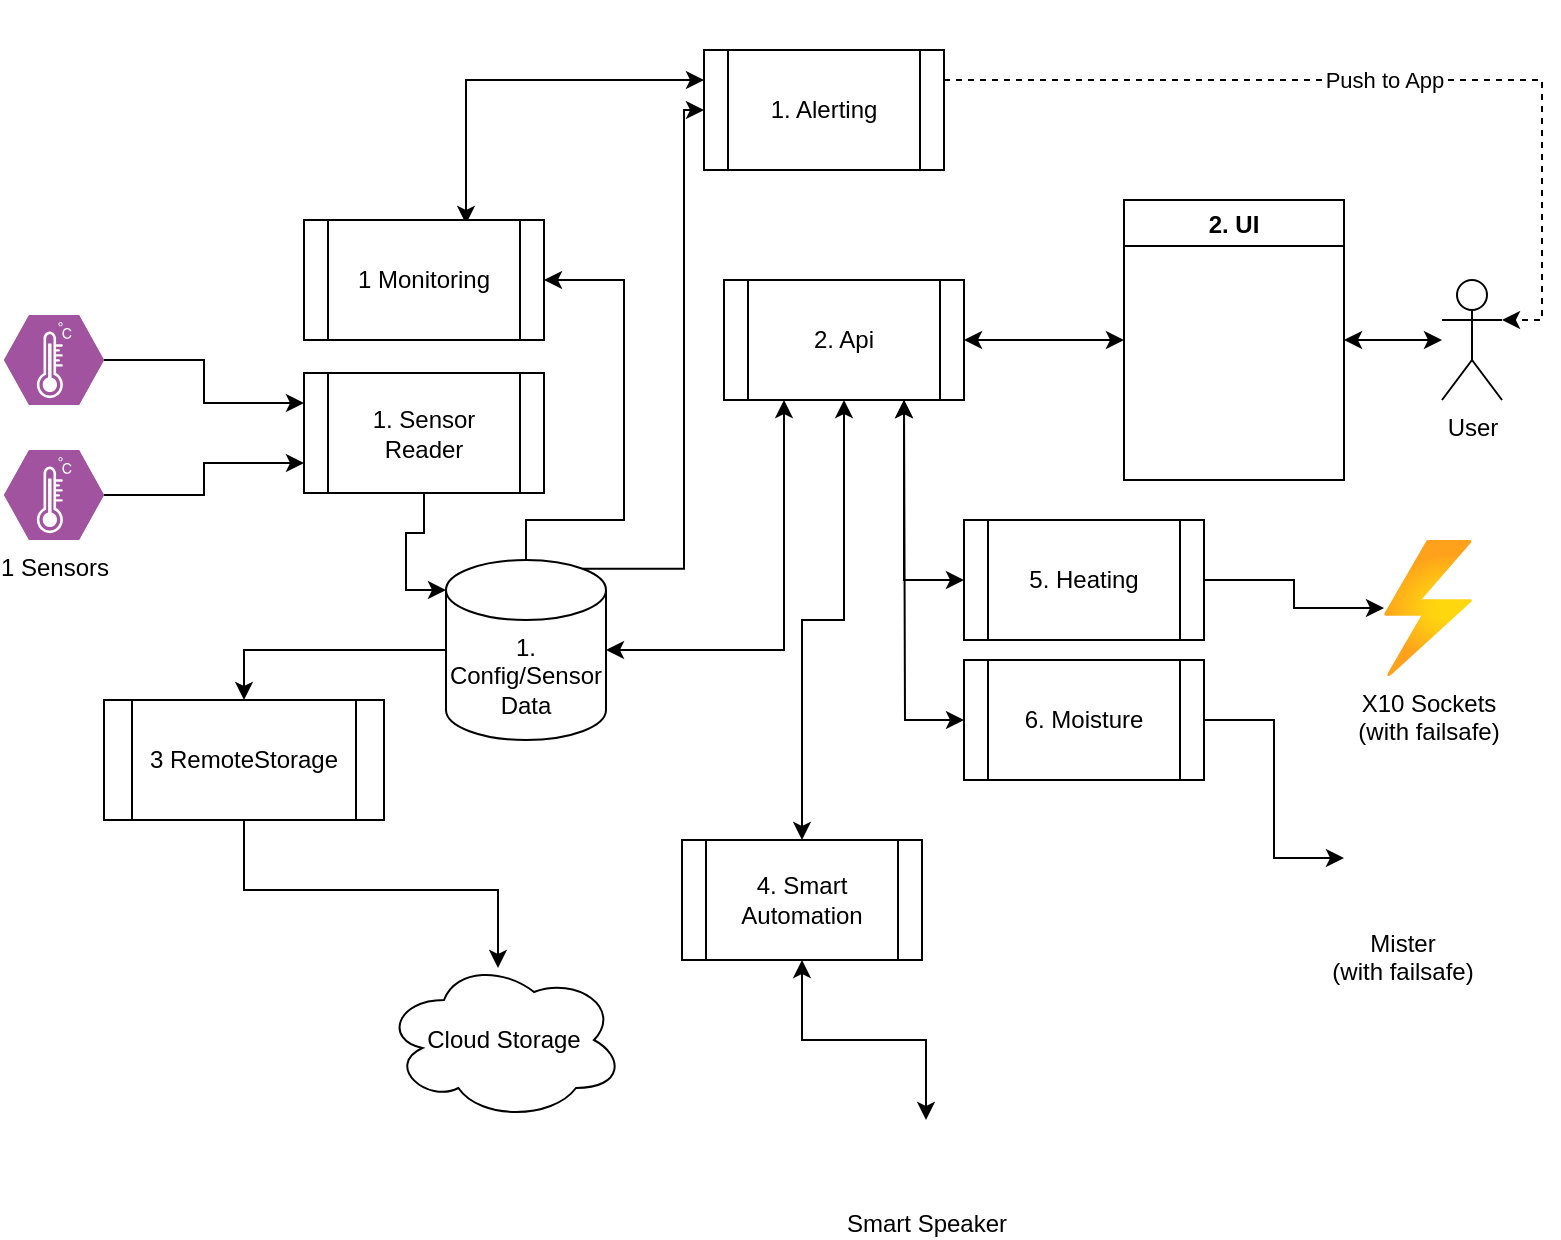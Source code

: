 <mxfile version="17.5.0" type="device"><diagram id="cROSNqFq-KtaFkiQuHDS" name="Page-1"><mxGraphModel dx="1422" dy="836" grid="1" gridSize="10" guides="1" tooltips="1" connect="1" arrows="1" fold="1" page="1" pageScale="1" pageWidth="827" pageHeight="1169" math="0" shadow="0"><root><mxCell id="0"/><mxCell id="1" parent="0"/><mxCell id="lpwsx0rWRXRZSoAg7idq-21" value="" style="edgeStyle=orthogonalEdgeStyle;rounded=0;orthogonalLoop=1;jettySize=auto;html=1;exitX=1;exitY=0.5;exitDx=0;exitDy=0;exitPerimeter=0;entryX=0;entryY=0.25;entryDx=0;entryDy=0;" edge="1" parent="1" source="lpwsx0rWRXRZSoAg7idq-62" target="lpwsx0rWRXRZSoAg7idq-11"><mxGeometry relative="1" as="geometry"><mxPoint x="150" y="246.5" as="sourcePoint"/></mxGeometry></mxCell><mxCell id="lpwsx0rWRXRZSoAg7idq-37" style="edgeStyle=orthogonalEdgeStyle;rounded=0;orthogonalLoop=1;jettySize=auto;html=1;exitX=0;exitY=0.5;exitDx=0;exitDy=0;exitPerimeter=0;entryX=0.5;entryY=0;entryDx=0;entryDy=0;startArrow=none;startFill=0;" edge="1" parent="1" source="lpwsx0rWRXRZSoAg7idq-10" target="lpwsx0rWRXRZSoAg7idq-35"><mxGeometry relative="1" as="geometry"/></mxCell><mxCell id="lpwsx0rWRXRZSoAg7idq-40" style="edgeStyle=orthogonalEdgeStyle;rounded=0;orthogonalLoop=1;jettySize=auto;html=1;exitX=0.855;exitY=0;exitDx=0;exitDy=4.35;exitPerimeter=0;entryX=0;entryY=0.5;entryDx=0;entryDy=0;startArrow=none;startFill=0;" edge="1" parent="1" source="lpwsx0rWRXRZSoAg7idq-10" target="lpwsx0rWRXRZSoAg7idq-28"><mxGeometry relative="1" as="geometry"><Array as="points"><mxPoint x="380" y="284"/><mxPoint x="380" y="55"/></Array></mxGeometry></mxCell><mxCell id="lpwsx0rWRXRZSoAg7idq-42" style="edgeStyle=orthogonalEdgeStyle;rounded=0;orthogonalLoop=1;jettySize=auto;html=1;exitX=1;exitY=0.5;exitDx=0;exitDy=0;exitPerimeter=0;entryX=0.25;entryY=1;entryDx=0;entryDy=0;startArrow=classic;startFill=1;" edge="1" parent="1" source="lpwsx0rWRXRZSoAg7idq-10" target="lpwsx0rWRXRZSoAg7idq-32"><mxGeometry relative="1" as="geometry"/></mxCell><mxCell id="lpwsx0rWRXRZSoAg7idq-79" style="edgeStyle=orthogonalEdgeStyle;rounded=0;orthogonalLoop=1;jettySize=auto;html=1;exitX=0.5;exitY=0;exitDx=0;exitDy=0;exitPerimeter=0;entryX=1;entryY=0.5;entryDx=0;entryDy=0;startArrow=none;startFill=0;" edge="1" parent="1" source="lpwsx0rWRXRZSoAg7idq-10" target="lpwsx0rWRXRZSoAg7idq-69"><mxGeometry relative="1" as="geometry"><Array as="points"><mxPoint x="301" y="260"/><mxPoint x="350" y="260"/><mxPoint x="350" y="140"/></Array></mxGeometry></mxCell><mxCell id="lpwsx0rWRXRZSoAg7idq-10" value="1. Config/Sensor Data" style="shape=cylinder3;whiteSpace=wrap;html=1;boundedLbl=1;backgroundOutline=1;size=15;" vertex="1" parent="1"><mxGeometry x="261" y="280" width="80" height="90" as="geometry"/></mxCell><mxCell id="lpwsx0rWRXRZSoAg7idq-78" style="edgeStyle=orthogonalEdgeStyle;rounded=0;orthogonalLoop=1;jettySize=auto;html=1;exitX=0.5;exitY=1;exitDx=0;exitDy=0;entryX=0;entryY=0;entryDx=0;entryDy=15;entryPerimeter=0;startArrow=none;startFill=0;" edge="1" parent="1" source="lpwsx0rWRXRZSoAg7idq-11" target="lpwsx0rWRXRZSoAg7idq-10"><mxGeometry relative="1" as="geometry"/></mxCell><mxCell id="lpwsx0rWRXRZSoAg7idq-11" value="1. Sensor Reader" style="shape=process;whiteSpace=wrap;html=1;backgroundOutline=1;" vertex="1" parent="1"><mxGeometry x="190" y="186.5" width="120" height="60" as="geometry"/></mxCell><mxCell id="lpwsx0rWRXRZSoAg7idq-24" value="" style="edgeStyle=orthogonalEdgeStyle;rounded=0;orthogonalLoop=1;jettySize=auto;html=1;exitX=1;exitY=0.5;exitDx=0;exitDy=0;startArrow=classic;startFill=1;" edge="1" parent="1" source="lpwsx0rWRXRZSoAg7idq-41" target="lpwsx0rWRXRZSoAg7idq-23"><mxGeometry relative="1" as="geometry"><mxPoint x="719" y="170" as="sourcePoint"/></mxGeometry></mxCell><mxCell id="lpwsx0rWRXRZSoAg7idq-23" value="User" style="shape=umlActor;verticalLabelPosition=bottom;verticalAlign=top;html=1;outlineConnect=0;" vertex="1" parent="1"><mxGeometry x="759" y="140" width="30" height="60" as="geometry"/></mxCell><mxCell id="lpwsx0rWRXRZSoAg7idq-31" value="Push to App" style="edgeStyle=orthogonalEdgeStyle;rounded=0;orthogonalLoop=1;jettySize=auto;html=1;exitX=1;exitY=0.25;exitDx=0;exitDy=0;entryX=1;entryY=0.333;entryDx=0;entryDy=0;entryPerimeter=0;dashed=1;" edge="1" parent="1" source="lpwsx0rWRXRZSoAg7idq-28" target="lpwsx0rWRXRZSoAg7idq-23"><mxGeometry relative="1" as="geometry"/></mxCell><mxCell id="lpwsx0rWRXRZSoAg7idq-72" style="edgeStyle=orthogonalEdgeStyle;rounded=0;orthogonalLoop=1;jettySize=auto;html=1;exitX=0;exitY=0.25;exitDx=0;exitDy=0;entryX=0.675;entryY=0.033;entryDx=0;entryDy=0;entryPerimeter=0;startArrow=classic;startFill=1;" edge="1" parent="1" source="lpwsx0rWRXRZSoAg7idq-28" target="lpwsx0rWRXRZSoAg7idq-69"><mxGeometry relative="1" as="geometry"/></mxCell><mxCell id="lpwsx0rWRXRZSoAg7idq-28" value="1. Alerting" style="shape=process;whiteSpace=wrap;html=1;backgroundOutline=1;" vertex="1" parent="1"><mxGeometry x="390" y="25" width="120" height="60" as="geometry"/></mxCell><mxCell id="lpwsx0rWRXRZSoAg7idq-34" style="edgeStyle=orthogonalEdgeStyle;rounded=0;orthogonalLoop=1;jettySize=auto;html=1;exitX=1;exitY=0.5;exitDx=0;exitDy=0;startArrow=classic;startFill=1;entryX=0;entryY=0.5;entryDx=0;entryDy=0;" edge="1" parent="1" source="lpwsx0rWRXRZSoAg7idq-32" target="lpwsx0rWRXRZSoAg7idq-41"><mxGeometry relative="1" as="geometry"><mxPoint x="550" y="170" as="targetPoint"/></mxGeometry></mxCell><mxCell id="lpwsx0rWRXRZSoAg7idq-32" value="2. Api" style="shape=process;whiteSpace=wrap;html=1;backgroundOutline=1;" vertex="1" parent="1"><mxGeometry x="400" y="140" width="120" height="60" as="geometry"/></mxCell><mxCell id="lpwsx0rWRXRZSoAg7idq-38" style="edgeStyle=orthogonalEdgeStyle;rounded=0;orthogonalLoop=1;jettySize=auto;html=1;exitX=0.5;exitY=1;exitDx=0;exitDy=0;entryX=0.475;entryY=0.05;entryDx=0;entryDy=0;entryPerimeter=0;startArrow=none;startFill=0;" edge="1" parent="1" source="lpwsx0rWRXRZSoAg7idq-35" target="lpwsx0rWRXRZSoAg7idq-36"><mxGeometry relative="1" as="geometry"/></mxCell><mxCell id="lpwsx0rWRXRZSoAg7idq-35" value="3 RemoteStorage" style="shape=process;whiteSpace=wrap;html=1;backgroundOutline=1;" vertex="1" parent="1"><mxGeometry x="90" y="350" width="140" height="60" as="geometry"/></mxCell><mxCell id="lpwsx0rWRXRZSoAg7idq-36" value="Cloud Storage" style="ellipse;shape=cloud;whiteSpace=wrap;html=1;" vertex="1" parent="1"><mxGeometry x="230" y="480" width="120" height="80" as="geometry"/></mxCell><mxCell id="lpwsx0rWRXRZSoAg7idq-41" value="2. UI" style="swimlane;" vertex="1" parent="1"><mxGeometry x="600" y="100" width="110" height="140" as="geometry"/></mxCell><mxCell id="lpwsx0rWRXRZSoAg7idq-43" value="Active LED" style="shape=image;html=1;verticalAlign=top;verticalLabelPosition=bottom;labelBackgroundColor=#ffffff;imageAspect=0;aspect=fixed;image=https://cdn2.iconfinder.com/data/icons/electronic-13/480/6-electronic-led-icon-2-128.png" vertex="1" parent="1"><mxGeometry x="210" y="80" width="38" height="38" as="geometry"/></mxCell><mxCell id="lpwsx0rWRXRZSoAg7idq-44" value="" style="shape=image;html=1;verticalAlign=top;verticalLabelPosition=bottom;labelBackgroundColor=#ffffff;imageAspect=0;aspect=fixed;image=https://cdn4.iconfinder.com/data/icons/essential-app-2/16/volume-sound-speaker-lound-128.png" vertex="1" parent="1"><mxGeometry x="470" y="5" width="28" height="28" as="geometry"/></mxCell><mxCell id="lpwsx0rWRXRZSoAg7idq-46" value="" style="shape=image;html=1;verticalAlign=top;verticalLabelPosition=bottom;labelBackgroundColor=#ffffff;imageAspect=0;aspect=fixed;image=https://cdn2.iconfinder.com/data/icons/electronic-13/480/6-electronic-led-icon-2-128.png" vertex="1" parent="1"><mxGeometry x="410" width="38" height="38" as="geometry"/></mxCell><mxCell id="lpwsx0rWRXRZSoAg7idq-55" style="edgeStyle=orthogonalEdgeStyle;rounded=0;orthogonalLoop=1;jettySize=auto;html=1;exitX=0.5;exitY=0;exitDx=0;exitDy=0;entryX=0.5;entryY=1;entryDx=0;entryDy=0;startArrow=classic;startFill=1;" edge="1" parent="1" source="lpwsx0rWRXRZSoAg7idq-48" target="lpwsx0rWRXRZSoAg7idq-32"><mxGeometry relative="1" as="geometry"/></mxCell><mxCell id="lpwsx0rWRXRZSoAg7idq-48" value="4. Smart Automation" style="shape=process;whiteSpace=wrap;html=1;backgroundOutline=1;" vertex="1" parent="1"><mxGeometry x="379" y="420" width="120" height="60" as="geometry"/></mxCell><mxCell id="lpwsx0rWRXRZSoAg7idq-52" style="edgeStyle=orthogonalEdgeStyle;rounded=0;orthogonalLoop=1;jettySize=auto;html=1;exitX=0.5;exitY=0;exitDx=0;exitDy=0;entryX=0.5;entryY=1;entryDx=0;entryDy=0;startArrow=classic;startFill=1;" edge="1" parent="1" source="lpwsx0rWRXRZSoAg7idq-50" target="lpwsx0rWRXRZSoAg7idq-48"><mxGeometry relative="1" as="geometry"/></mxCell><mxCell id="lpwsx0rWRXRZSoAg7idq-50" value="Smart Speaker" style="shape=image;html=1;verticalAlign=top;verticalLabelPosition=bottom;labelBackgroundColor=#ffffff;imageAspect=0;aspect=fixed;image=https://cdn4.iconfinder.com/data/icons/essential-app-2/16/volume-sound-speaker-lound-128.png" vertex="1" parent="1"><mxGeometry x="482" y="560" width="38" height="38" as="geometry"/></mxCell><mxCell id="lpwsx0rWRXRZSoAg7idq-56" style="edgeStyle=orthogonalEdgeStyle;rounded=0;orthogonalLoop=1;jettySize=auto;html=1;exitX=0;exitY=0.5;exitDx=0;exitDy=0;entryX=0.75;entryY=1;entryDx=0;entryDy=0;startArrow=classic;startFill=1;" edge="1" parent="1" source="lpwsx0rWRXRZSoAg7idq-53" target="lpwsx0rWRXRZSoAg7idq-32"><mxGeometry relative="1" as="geometry"/></mxCell><mxCell id="lpwsx0rWRXRZSoAg7idq-75" style="edgeStyle=orthogonalEdgeStyle;rounded=0;orthogonalLoop=1;jettySize=auto;html=1;exitX=1;exitY=0.5;exitDx=0;exitDy=0;startArrow=none;startFill=0;" edge="1" parent="1" source="lpwsx0rWRXRZSoAg7idq-53" target="lpwsx0rWRXRZSoAg7idq-58"><mxGeometry relative="1" as="geometry"/></mxCell><mxCell id="lpwsx0rWRXRZSoAg7idq-53" value="5. Heating" style="shape=process;whiteSpace=wrap;html=1;backgroundOutline=1;" vertex="1" parent="1"><mxGeometry x="520" y="260" width="120" height="60" as="geometry"/></mxCell><mxCell id="lpwsx0rWRXRZSoAg7idq-57" style="edgeStyle=orthogonalEdgeStyle;rounded=0;orthogonalLoop=1;jettySize=auto;html=1;exitX=0;exitY=0.5;exitDx=0;exitDy=0;startArrow=classic;startFill=1;" edge="1" parent="1" source="lpwsx0rWRXRZSoAg7idq-54"><mxGeometry relative="1" as="geometry"><mxPoint x="490" y="200" as="targetPoint"/></mxGeometry></mxCell><mxCell id="lpwsx0rWRXRZSoAg7idq-76" style="edgeStyle=orthogonalEdgeStyle;rounded=0;orthogonalLoop=1;jettySize=auto;html=1;exitX=1;exitY=0.5;exitDx=0;exitDy=0;entryX=0;entryY=0.5;entryDx=0;entryDy=0;startArrow=none;startFill=0;" edge="1" parent="1" source="lpwsx0rWRXRZSoAg7idq-54" target="lpwsx0rWRXRZSoAg7idq-60"><mxGeometry relative="1" as="geometry"/></mxCell><mxCell id="lpwsx0rWRXRZSoAg7idq-54" value="6. Moisture" style="shape=process;whiteSpace=wrap;html=1;backgroundOutline=1;" vertex="1" parent="1"><mxGeometry x="520" y="330" width="120" height="60" as="geometry"/></mxCell><mxCell id="lpwsx0rWRXRZSoAg7idq-58" value="X10 Sockets&lt;br&gt;(with failsafe)" style="aspect=fixed;html=1;points=[];align=center;image;fontSize=12;image=img/lib/azure2/general/Power.svg;" vertex="1" parent="1"><mxGeometry x="730" y="270" width="44" height="68" as="geometry"/></mxCell><mxCell id="lpwsx0rWRXRZSoAg7idq-60" value="Mister&lt;br&gt;(with failsafe)" style="shape=image;html=1;verticalAlign=top;verticalLabelPosition=bottom;labelBackgroundColor=#ffffff;imageAspect=0;aspect=fixed;image=https://cdn1.iconfinder.com/data/icons/ionicons-outline-vol-2/512/water-outline-128.png" vertex="1" parent="1"><mxGeometry x="710" y="400" width="58" height="58" as="geometry"/></mxCell><mxCell id="lpwsx0rWRXRZSoAg7idq-62" value="" style="verticalLabelPosition=bottom;sketch=0;html=1;fillColor=#A153A0;strokeColor=#ffffff;verticalAlign=top;align=center;points=[[0,0.5,0],[0.125,0.25,0],[0.25,0,0],[0.5,0,0],[0.75,0,0],[0.875,0.25,0],[1,0.5,0],[0.875,0.75,0],[0.75,1,0],[0.5,1,0],[0.125,0.75,0]];pointerEvents=1;shape=mxgraph.cisco_safe.compositeIcon;bgIcon=mxgraph.cisco_safe.design.blank_device;resIcon=mxgraph.cisco_safe.design.sensor;" vertex="1" parent="1"><mxGeometry x="40" y="157.5" width="50" height="45" as="geometry"/></mxCell><mxCell id="lpwsx0rWRXRZSoAg7idq-67" style="edgeStyle=orthogonalEdgeStyle;rounded=0;orthogonalLoop=1;jettySize=auto;html=1;exitX=1;exitY=0.5;exitDx=0;exitDy=0;exitPerimeter=0;entryX=0;entryY=0.75;entryDx=0;entryDy=0;startArrow=none;startFill=0;" edge="1" parent="1" source="lpwsx0rWRXRZSoAg7idq-63" target="lpwsx0rWRXRZSoAg7idq-11"><mxGeometry relative="1" as="geometry"/></mxCell><mxCell id="lpwsx0rWRXRZSoAg7idq-63" value="1 Sensors" style="verticalLabelPosition=bottom;sketch=0;html=1;fillColor=#A153A0;strokeColor=#ffffff;verticalAlign=top;align=center;points=[[0,0.5,0],[0.125,0.25,0],[0.25,0,0],[0.5,0,0],[0.75,0,0],[0.875,0.25,0],[1,0.5,0],[0.875,0.75,0],[0.75,1,0],[0.5,1,0],[0.125,0.75,0]];pointerEvents=1;shape=mxgraph.cisco_safe.compositeIcon;bgIcon=mxgraph.cisco_safe.design.blank_device;resIcon=mxgraph.cisco_safe.design.sensor;" vertex="1" parent="1"><mxGeometry x="40" y="225" width="50" height="45" as="geometry"/></mxCell><mxCell id="lpwsx0rWRXRZSoAg7idq-69" value="1 Monitoring" style="shape=process;whiteSpace=wrap;html=1;backgroundOutline=1;" vertex="1" parent="1"><mxGeometry x="190" y="110" width="120" height="60" as="geometry"/></mxCell></root></mxGraphModel></diagram></mxfile>